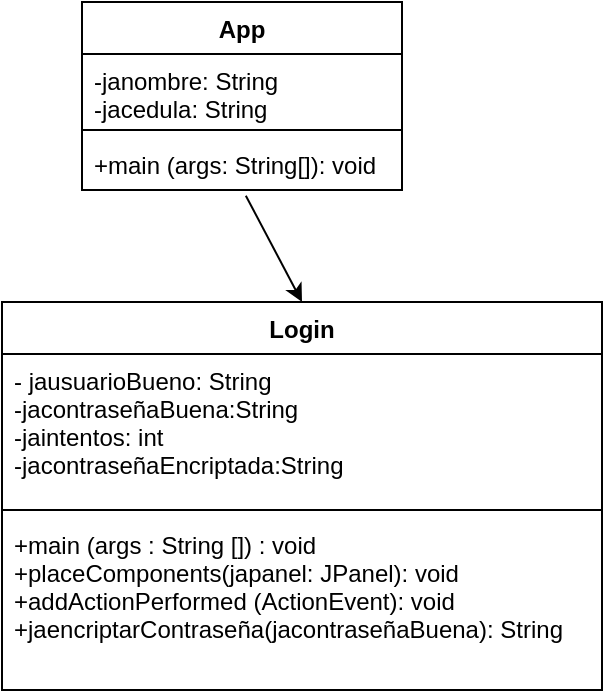 <mxfile version="12.2.4"><diagram id="SUQzQad-aBjkI83zyf99"><mxGraphModel dx="653" dy="519" grid="1" gridSize="10" guides="1" tooltips="1" connect="1" arrows="1" fold="1" page="1" pageScale="1" pageWidth="850" pageHeight="1100" math="0" shadow="0"><root><mxCell id="0"/><mxCell id="1" parent="0"/><mxCell id="2" value="App" style="swimlane;fontStyle=1;align=center;verticalAlign=top;childLayout=stackLayout;horizontal=1;startSize=26;horizontalStack=0;resizeParent=1;resizeParentMax=0;resizeLast=0;collapsible=1;marginBottom=0;" vertex="1" parent="1"><mxGeometry x="100" y="200" width="160" height="94" as="geometry"><mxRectangle x="90" y="270" width="50" height="26" as="alternateBounds"/></mxGeometry></mxCell><mxCell id="3" value="-janombre: String&#10;-jacedula: String " style="text;strokeColor=none;fillColor=none;align=left;verticalAlign=top;spacingLeft=4;spacingRight=4;overflow=hidden;rotatable=0;points=[[0,0.5],[1,0.5]];portConstraint=eastwest;" vertex="1" parent="2"><mxGeometry y="26" width="160" height="34" as="geometry"/></mxCell><mxCell id="4" value="" style="line;strokeWidth=1;fillColor=none;align=left;verticalAlign=middle;spacingTop=-1;spacingLeft=3;spacingRight=3;rotatable=0;labelPosition=right;points=[];portConstraint=eastwest;" vertex="1" parent="2"><mxGeometry y="60" width="160" height="8" as="geometry"/></mxCell><mxCell id="5" value="+main (args: String[]): void" style="text;strokeColor=none;fillColor=none;align=left;verticalAlign=top;spacingLeft=4;spacingRight=4;overflow=hidden;rotatable=0;points=[[0,0.5],[1,0.5]];portConstraint=eastwest;" vertex="1" parent="2"><mxGeometry y="68" width="160" height="26" as="geometry"/></mxCell><mxCell id="7" value="Login" style="swimlane;fontStyle=1;align=center;verticalAlign=top;childLayout=stackLayout;horizontal=1;startSize=26;horizontalStack=0;resizeParent=1;resizeParentMax=0;resizeLast=0;collapsible=1;marginBottom=0;" vertex="1" parent="1"><mxGeometry x="60" y="350" width="300" height="194" as="geometry"/></mxCell><mxCell id="8" value="- jausuarioBueno: String&#10;-jacontraseñaBuena:String&#10;-jaintentos: int&#10;-jacontraseñaEncriptada:String" style="text;strokeColor=none;fillColor=none;align=left;verticalAlign=top;spacingLeft=4;spacingRight=4;overflow=hidden;rotatable=0;points=[[0,0.5],[1,0.5]];portConstraint=eastwest;" vertex="1" parent="7"><mxGeometry y="26" width="300" height="74" as="geometry"/></mxCell><mxCell id="9" value="" style="line;strokeWidth=1;fillColor=none;align=left;verticalAlign=middle;spacingTop=-1;spacingLeft=3;spacingRight=3;rotatable=0;labelPosition=right;points=[];portConstraint=eastwest;" vertex="1" parent="7"><mxGeometry y="100" width="300" height="8" as="geometry"/></mxCell><mxCell id="10" value="+main (args : String []) : void&#10;+placeComponents(japanel: JPanel): void&#10;+addActionPerformed (ActionEvent): void&#10;+jaencriptarContraseña(jacontraseñaBuena): String" style="text;strokeColor=none;fillColor=none;align=left;verticalAlign=top;spacingLeft=4;spacingRight=4;overflow=hidden;rotatable=0;points=[[0,0.5],[1,0.5]];portConstraint=eastwest;" vertex="1" parent="7"><mxGeometry y="108" width="300" height="86" as="geometry"/></mxCell><mxCell id="13" value="" style="endArrow=classic;html=1;entryX=0.5;entryY=0;entryDx=0;entryDy=0;exitX=0.512;exitY=1.109;exitDx=0;exitDy=0;exitPerimeter=0;" edge="1" parent="1" source="5" target="7"><mxGeometry width="50" height="50" relative="1" as="geometry"><mxPoint x="60" y="620" as="sourcePoint"/><mxPoint x="110" y="570" as="targetPoint"/></mxGeometry></mxCell></root></mxGraphModel></diagram></mxfile>